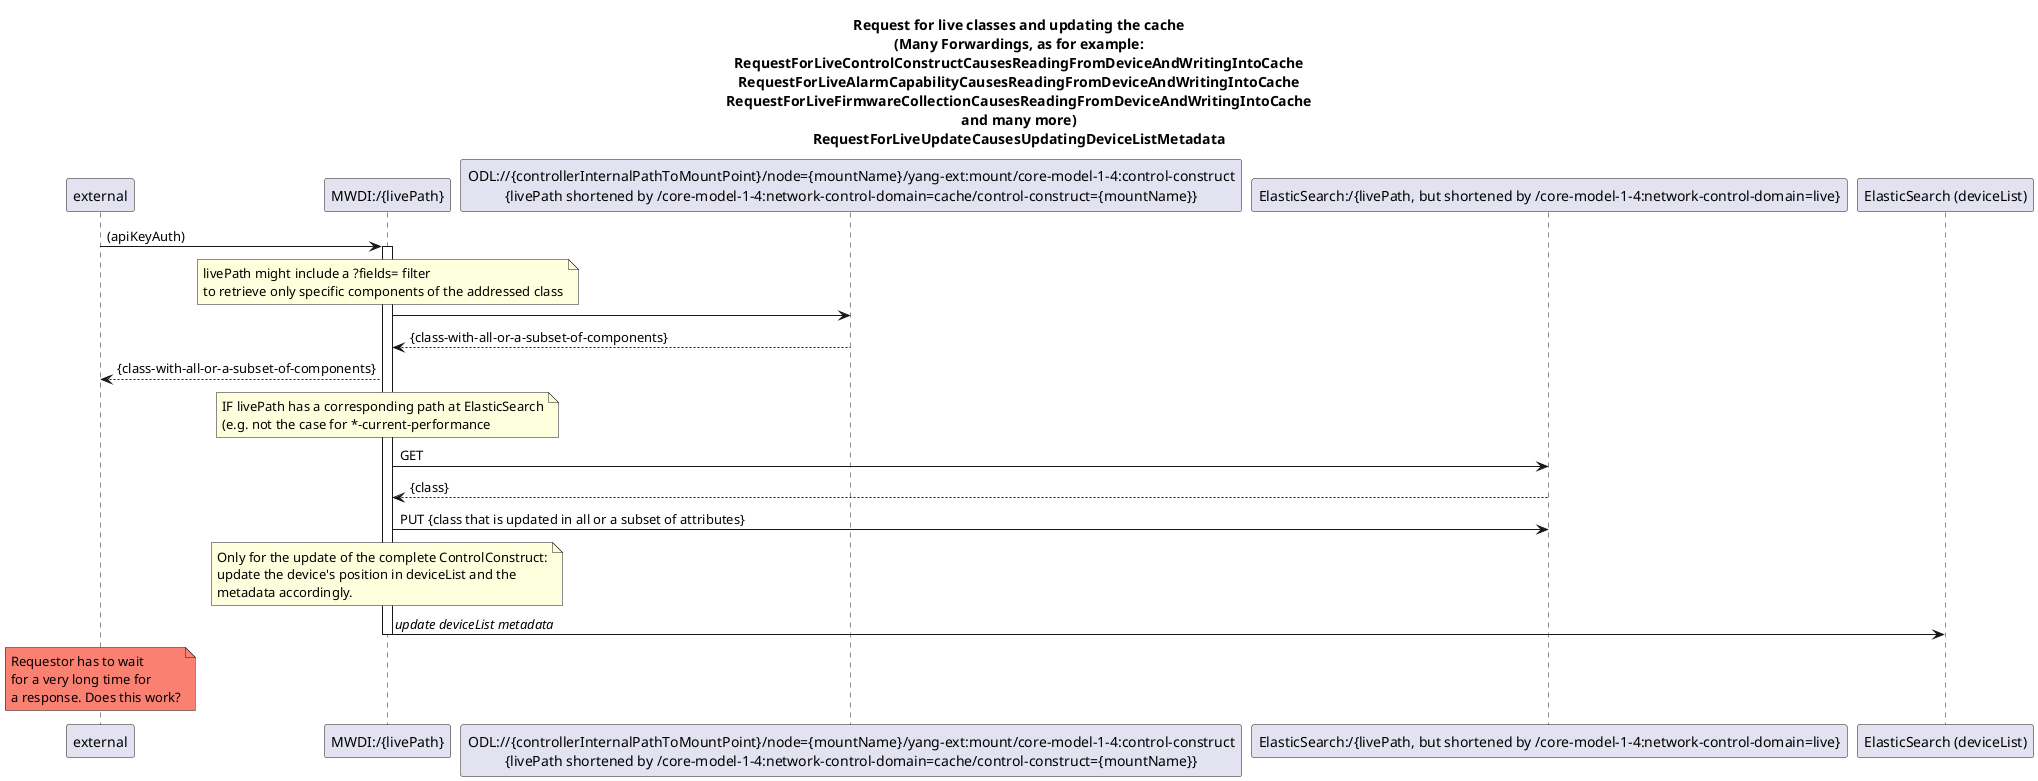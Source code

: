 @startuml 500_LiveRessourcePathWithCacheUpdate
skinparam responseMessageBelowArrow true

title 
Request for live classes and updating the cache
(Many Forwardings, as for example:
RequestForLiveControlConstructCausesReadingFromDeviceAndWritingIntoCache
RequestForLiveAlarmCapabilityCausesReadingFromDeviceAndWritingIntoCache
RequestForLiveFirmwareCollectionCausesReadingFromDeviceAndWritingIntoCache
and many more)
RequestForLiveUpdateCausesUpdatingDeviceListMetadata
end title


participant "external" as requestor
participant "MWDI:/{livePath}" as LiveControlConstructClass
participant "ODL://{controllerInternalPathToMountPoint}/node={mountName}/yang-ext:mount/core-model-1-4:control-construct\n{livePath shortened by /core-model-1-4:network-control-domain=cache/control-construct={mountName}}" as OdlControlConstructClass
participant "ElasticSearch:/{livePath, but shortened by /core-model-1-4:network-control-domain=live}" as EsControlConstructClass
participant "ElasticSearch (deviceList)" as deviceList

requestor -> LiveControlConstructClass: (apiKeyAuth)
activate LiveControlConstructClass

note over LiveControlConstructClass
livePath might include a ?fields= filter 
to retrieve only specific components of the addressed class
end note
LiveControlConstructClass -> OdlControlConstructClass
OdlControlConstructClass --> LiveControlConstructClass: {class-with-all-or-a-subset-of-components}

LiveControlConstructClass --> requestor: {class-with-all-or-a-subset-of-components}

note over LiveControlConstructClass
IF livePath has a corresponding path at ElasticSearch
(e.g. not the case for *-current-performance
end note
LiveControlConstructClass -> EsControlConstructClass: GET
EsControlConstructClass --> LiveControlConstructClass: {class}

LiveControlConstructClass -> EsControlConstructClass: PUT {class that is updated in all or a subset of attributes}

note over LiveControlConstructClass
  Only for the update of the complete ControlConstruct:
  update the device's position in deviceList and the 
  metadata accordingly.
end note
LiveControlConstructClass -> deviceList: <i>update deviceList metadata</i>

deactivate LiveControlConstructClass

skinparam NoteBackgroundColor salmon
note over requestor: Requestor has to wait \nfor a very long time for \na response. Does this work?
skinparam NoteBackgroundColor default

@enduml



